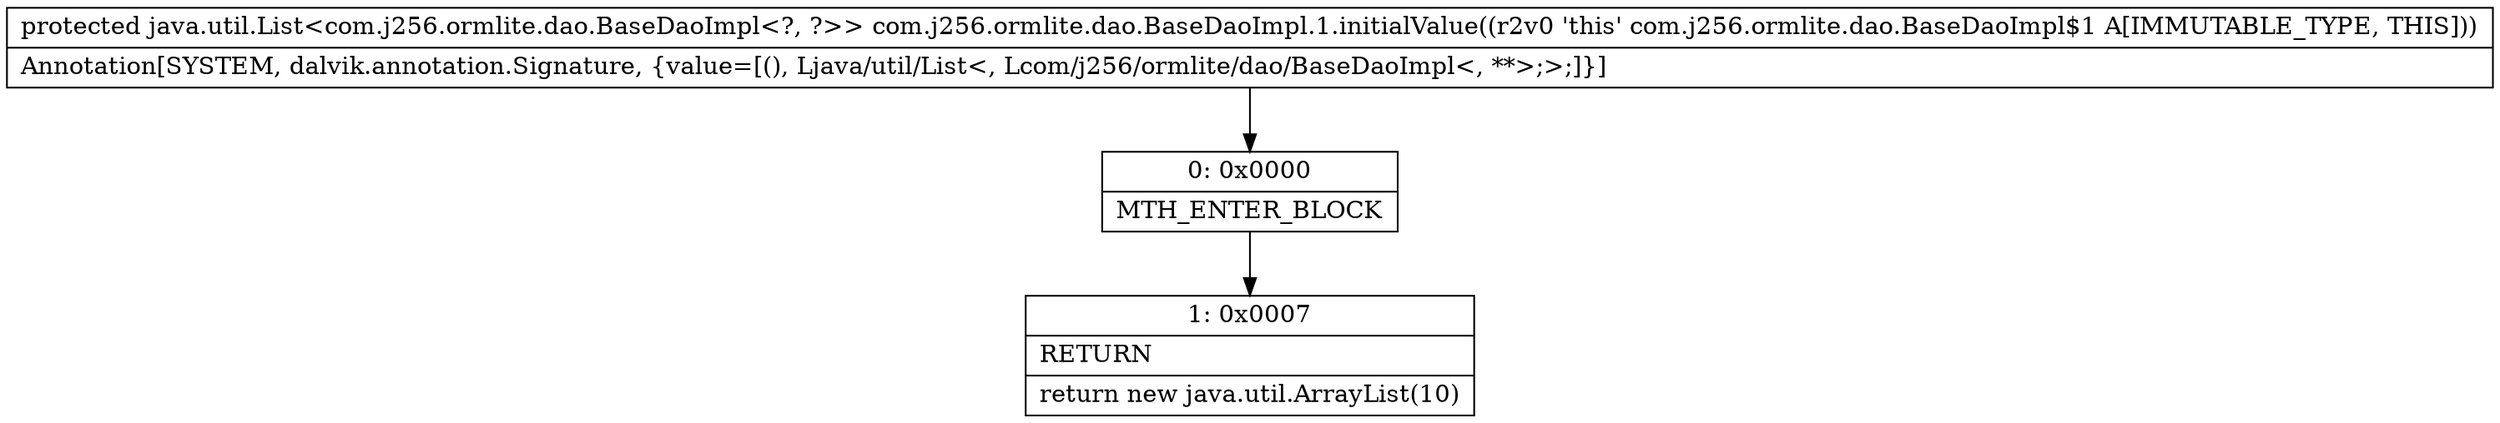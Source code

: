 digraph "CFG forcom.j256.ormlite.dao.BaseDaoImpl.1.initialValue()Ljava\/util\/List;" {
Node_0 [shape=record,label="{0\:\ 0x0000|MTH_ENTER_BLOCK\l}"];
Node_1 [shape=record,label="{1\:\ 0x0007|RETURN\l|return new java.util.ArrayList(10)\l}"];
MethodNode[shape=record,label="{protected java.util.List\<com.j256.ormlite.dao.BaseDaoImpl\<?, ?\>\> com.j256.ormlite.dao.BaseDaoImpl.1.initialValue((r2v0 'this' com.j256.ormlite.dao.BaseDaoImpl$1 A[IMMUTABLE_TYPE, THIS]))  | Annotation[SYSTEM, dalvik.annotation.Signature, \{value=[(), Ljava\/util\/List\<, Lcom\/j256\/ormlite\/dao\/BaseDaoImpl\<, **\>;\>;]\}]\l}"];
MethodNode -> Node_0;
Node_0 -> Node_1;
}

